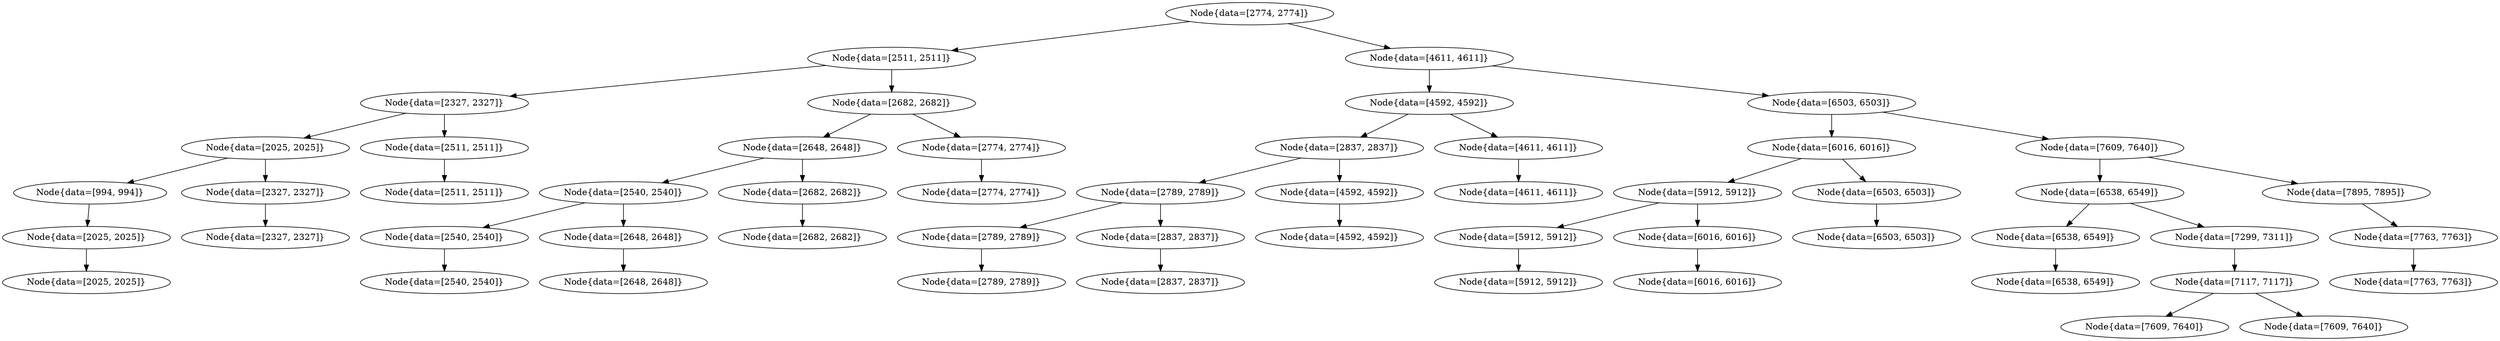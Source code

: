 digraph G{
777748410 [label="Node{data=[2774, 2774]}"]
777748410 -> 662000775
662000775 [label="Node{data=[2511, 2511]}"]
662000775 -> 1326230282
1326230282 [label="Node{data=[2327, 2327]}"]
1326230282 -> 266843824
266843824 [label="Node{data=[2025, 2025]}"]
266843824 -> 2058661465
2058661465 [label="Node{data=[994, 994]}"]
2058661465 -> 2003311844
2003311844 [label="Node{data=[2025, 2025]}"]
2003311844 -> 1570160120
1570160120 [label="Node{data=[2025, 2025]}"]
266843824 -> 1870054092
1870054092 [label="Node{data=[2327, 2327]}"]
1870054092 -> 812609309
812609309 [label="Node{data=[2327, 2327]}"]
1326230282 -> 131582664
131582664 [label="Node{data=[2511, 2511]}"]
131582664 -> 1875304119
1875304119 [label="Node{data=[2511, 2511]}"]
662000775 -> 914293025
914293025 [label="Node{data=[2682, 2682]}"]
914293025 -> 2107873140
2107873140 [label="Node{data=[2648, 2648]}"]
2107873140 -> 1142653826
1142653826 [label="Node{data=[2540, 2540]}"]
1142653826 -> 502386384
502386384 [label="Node{data=[2540, 2540]}"]
502386384 -> 1397338694
1397338694 [label="Node{data=[2540, 2540]}"]
1142653826 -> 850429804
850429804 [label="Node{data=[2648, 2648]}"]
850429804 -> 716117291
716117291 [label="Node{data=[2648, 2648]}"]
2107873140 -> 968612320
968612320 [label="Node{data=[2682, 2682]}"]
968612320 -> 670996243
670996243 [label="Node{data=[2682, 2682]}"]
914293025 -> 298057575
298057575 [label="Node{data=[2774, 2774]}"]
298057575 -> 1134011961
1134011961 [label="Node{data=[2774, 2774]}"]
777748410 -> 612635506
612635506 [label="Node{data=[4611, 4611]}"]
612635506 -> 1997623038
1997623038 [label="Node{data=[4592, 4592]}"]
1997623038 -> 2041036732
2041036732 [label="Node{data=[2837, 2837]}"]
2041036732 -> 125790431
125790431 [label="Node{data=[2789, 2789]}"]
125790431 -> 65332417
65332417 [label="Node{data=[2789, 2789]}"]
65332417 -> 2122267901
2122267901 [label="Node{data=[2789, 2789]}"]
125790431 -> 987834065
987834065 [label="Node{data=[2837, 2837]}"]
987834065 -> 1185188034
1185188034 [label="Node{data=[2837, 2837]}"]
2041036732 -> 1648537147
1648537147 [label="Node{data=[4592, 4592]}"]
1648537147 -> 1709043290
1709043290 [label="Node{data=[4592, 4592]}"]
1997623038 -> 1446615966
1446615966 [label="Node{data=[4611, 4611]}"]
1446615966 -> 884599555
884599555 [label="Node{data=[4611, 4611]}"]
612635506 -> 1140697305
1140697305 [label="Node{data=[6503, 6503]}"]
1140697305 -> 1238905282
1238905282 [label="Node{data=[6016, 6016]}"]
1238905282 -> 1403495948
1403495948 [label="Node{data=[5912, 5912]}"]
1403495948 -> 683523720
683523720 [label="Node{data=[5912, 5912]}"]
683523720 -> 111702054
111702054 [label="Node{data=[5912, 5912]}"]
1403495948 -> 251004688
251004688 [label="Node{data=[6016, 6016]}"]
251004688 -> 1611618052
1611618052 [label="Node{data=[6016, 6016]}"]
1238905282 -> 621014131
621014131 [label="Node{data=[6503, 6503]}"]
621014131 -> 1617920437
1617920437 [label="Node{data=[6503, 6503]}"]
1140697305 -> 1579140143
1579140143 [label="Node{data=[7609, 7640]}"]
1579140143 -> 1152524191
1152524191 [label="Node{data=[6538, 6549]}"]
1152524191 -> 2129138446
2129138446 [label="Node{data=[6538, 6549]}"]
2129138446 -> 1654015823
1654015823 [label="Node{data=[6538, 6549]}"]
1152524191 -> 1116264846
1116264846 [label="Node{data=[7299, 7311]}"]
1116264846 -> 378693799
378693799 [label="Node{data=[7117, 7117]}"]
378693799 -> 677144856
677144856 [label="Node{data=[7609, 7640]}"]
378693799 -> 2023817059
2023817059 [label="Node{data=[7609, 7640]}"]
1579140143 -> 2086673744
2086673744 [label="Node{data=[7895, 7895]}"]
2086673744 -> 2041742635
2041742635 [label="Node{data=[7763, 7763]}"]
2041742635 -> 846014380
846014380 [label="Node{data=[7763, 7763]}"]
}